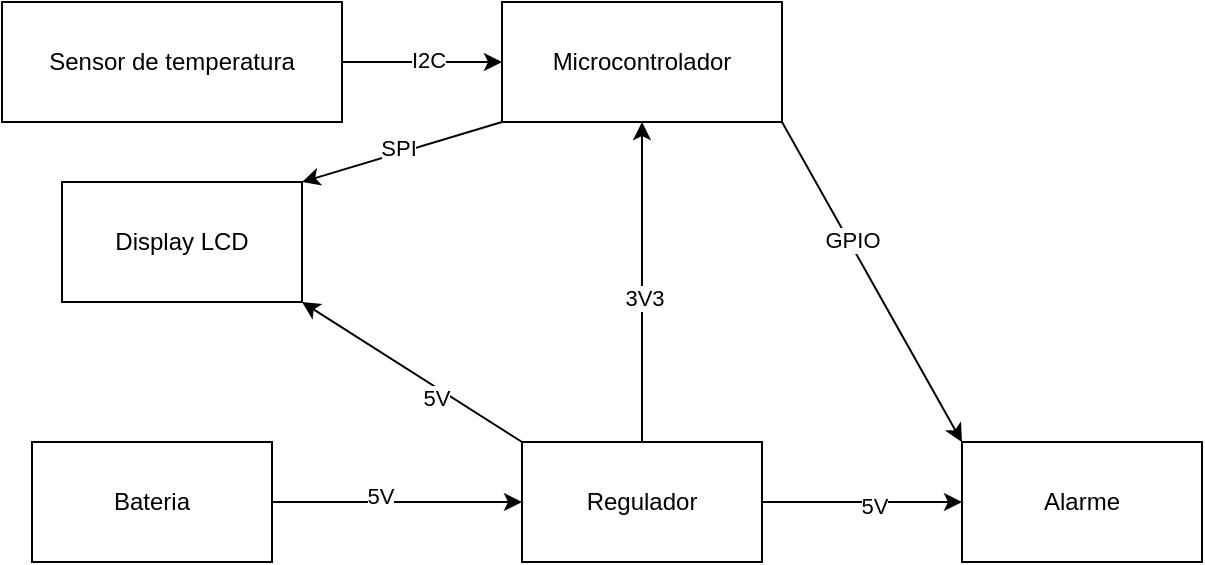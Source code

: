 <mxfile version="28.2.0">
  <diagram name="Página-1" id="lkKHQCnJsCfu2v424Chl">
    <mxGraphModel dx="1426" dy="793" grid="1" gridSize="10" guides="1" tooltips="1" connect="1" arrows="1" fold="1" page="1" pageScale="1" pageWidth="827" pageHeight="1169" math="0" shadow="0">
      <root>
        <mxCell id="0" />
        <mxCell id="1" parent="0" />
        <mxCell id="O-o23BeJKsatneBpu5Nt-12" value="" style="edgeStyle=orthogonalEdgeStyle;rounded=0;orthogonalLoop=1;jettySize=auto;html=1;" edge="1" parent="1" source="O-o23BeJKsatneBpu5Nt-1" target="O-o23BeJKsatneBpu5Nt-2">
          <mxGeometry relative="1" as="geometry" />
        </mxCell>
        <mxCell id="O-o23BeJKsatneBpu5Nt-16" value="I2C" style="edgeLabel;html=1;align=center;verticalAlign=middle;resizable=0;points=[];" vertex="1" connectable="0" parent="O-o23BeJKsatneBpu5Nt-12">
          <mxGeometry x="0.067" y="1" relative="1" as="geometry">
            <mxPoint as="offset" />
          </mxGeometry>
        </mxCell>
        <mxCell id="O-o23BeJKsatneBpu5Nt-1" value="Sensor de temperatura" style="rounded=0;whiteSpace=wrap;html=1;" vertex="1" parent="1">
          <mxGeometry x="110" y="150" width="170" height="60" as="geometry" />
        </mxCell>
        <mxCell id="O-o23BeJKsatneBpu5Nt-2" value="Microcontrolador" style="rounded=0;whiteSpace=wrap;html=1;" vertex="1" parent="1">
          <mxGeometry x="360" y="150" width="140" height="60" as="geometry" />
        </mxCell>
        <mxCell id="O-o23BeJKsatneBpu5Nt-3" value="Display LCD" style="rounded=0;whiteSpace=wrap;html=1;" vertex="1" parent="1">
          <mxGeometry x="140" y="240" width="120" height="60" as="geometry" />
        </mxCell>
        <mxCell id="O-o23BeJKsatneBpu5Nt-4" value="Alarme" style="rounded=0;whiteSpace=wrap;html=1;" vertex="1" parent="1">
          <mxGeometry x="590" y="370" width="120" height="60" as="geometry" />
        </mxCell>
        <mxCell id="O-o23BeJKsatneBpu5Nt-5" value="Bateria" style="rounded=0;whiteSpace=wrap;html=1;" vertex="1" parent="1">
          <mxGeometry x="125" y="370" width="120" height="60" as="geometry" />
        </mxCell>
        <mxCell id="O-o23BeJKsatneBpu5Nt-6" value="" style="endArrow=classic;html=1;rounded=0;exitX=1;exitY=0.5;exitDx=0;exitDy=0;entryX=0;entryY=0.5;entryDx=0;entryDy=0;" edge="1" parent="1" source="O-o23BeJKsatneBpu5Nt-5" target="O-o23BeJKsatneBpu5Nt-8">
          <mxGeometry width="50" height="50" relative="1" as="geometry">
            <mxPoint x="390" y="430" as="sourcePoint" />
            <mxPoint x="440" y="380" as="targetPoint" />
          </mxGeometry>
        </mxCell>
        <mxCell id="O-o23BeJKsatneBpu5Nt-20" value="5V" style="edgeLabel;html=1;align=center;verticalAlign=middle;resizable=0;points=[];" vertex="1" connectable="0" parent="O-o23BeJKsatneBpu5Nt-6">
          <mxGeometry x="-0.136" y="3" relative="1" as="geometry">
            <mxPoint as="offset" />
          </mxGeometry>
        </mxCell>
        <mxCell id="O-o23BeJKsatneBpu5Nt-10" value="" style="edgeStyle=orthogonalEdgeStyle;rounded=0;orthogonalLoop=1;jettySize=auto;html=1;" edge="1" parent="1" source="O-o23BeJKsatneBpu5Nt-8" target="O-o23BeJKsatneBpu5Nt-4">
          <mxGeometry relative="1" as="geometry" />
        </mxCell>
        <mxCell id="O-o23BeJKsatneBpu5Nt-21" value="5V" style="edgeLabel;html=1;align=center;verticalAlign=middle;resizable=0;points=[];" vertex="1" connectable="0" parent="O-o23BeJKsatneBpu5Nt-10">
          <mxGeometry x="0.12" y="-2" relative="1" as="geometry">
            <mxPoint as="offset" />
          </mxGeometry>
        </mxCell>
        <mxCell id="O-o23BeJKsatneBpu5Nt-11" value="" style="edgeStyle=orthogonalEdgeStyle;rounded=0;orthogonalLoop=1;jettySize=auto;html=1;" edge="1" parent="1" source="O-o23BeJKsatneBpu5Nt-8" target="O-o23BeJKsatneBpu5Nt-2">
          <mxGeometry relative="1" as="geometry" />
        </mxCell>
        <mxCell id="O-o23BeJKsatneBpu5Nt-19" value="3V3" style="edgeLabel;html=1;align=center;verticalAlign=middle;resizable=0;points=[];" vertex="1" connectable="0" parent="O-o23BeJKsatneBpu5Nt-11">
          <mxGeometry x="-0.1" y="-1" relative="1" as="geometry">
            <mxPoint as="offset" />
          </mxGeometry>
        </mxCell>
        <mxCell id="O-o23BeJKsatneBpu5Nt-8" value="Regulador" style="rounded=0;whiteSpace=wrap;html=1;" vertex="1" parent="1">
          <mxGeometry x="370" y="370" width="120" height="60" as="geometry" />
        </mxCell>
        <mxCell id="O-o23BeJKsatneBpu5Nt-15" value="" style="endArrow=classic;html=1;rounded=0;exitX=1;exitY=1;exitDx=0;exitDy=0;entryX=0;entryY=0;entryDx=0;entryDy=0;" edge="1" parent="1" source="O-o23BeJKsatneBpu5Nt-2" target="O-o23BeJKsatneBpu5Nt-4">
          <mxGeometry width="50" height="50" relative="1" as="geometry">
            <mxPoint x="390" y="430" as="sourcePoint" />
            <mxPoint x="440" y="380" as="targetPoint" />
          </mxGeometry>
        </mxCell>
        <mxCell id="O-o23BeJKsatneBpu5Nt-17" value="GPIO" style="edgeLabel;html=1;align=center;verticalAlign=middle;resizable=0;points=[];" vertex="1" connectable="0" parent="O-o23BeJKsatneBpu5Nt-15">
          <mxGeometry x="-0.254" y="1" relative="1" as="geometry">
            <mxPoint as="offset" />
          </mxGeometry>
        </mxCell>
        <mxCell id="O-o23BeJKsatneBpu5Nt-23" value="" style="endArrow=classic;html=1;rounded=0;exitX=0;exitY=1;exitDx=0;exitDy=0;entryX=1;entryY=0;entryDx=0;entryDy=0;" edge="1" parent="1" source="O-o23BeJKsatneBpu5Nt-2" target="O-o23BeJKsatneBpu5Nt-3">
          <mxGeometry width="50" height="50" relative="1" as="geometry">
            <mxPoint x="390" y="430" as="sourcePoint" />
            <mxPoint x="440" y="380" as="targetPoint" />
          </mxGeometry>
        </mxCell>
        <mxCell id="O-o23BeJKsatneBpu5Nt-24" value="SPI" style="edgeLabel;html=1;align=center;verticalAlign=middle;resizable=0;points=[];" vertex="1" connectable="0" parent="O-o23BeJKsatneBpu5Nt-23">
          <mxGeometry x="0.026" y="-3" relative="1" as="geometry">
            <mxPoint as="offset" />
          </mxGeometry>
        </mxCell>
        <mxCell id="O-o23BeJKsatneBpu5Nt-25" value="" style="endArrow=classic;html=1;rounded=0;exitX=0;exitY=0;exitDx=0;exitDy=0;entryX=1;entryY=1;entryDx=0;entryDy=0;" edge="1" parent="1" source="O-o23BeJKsatneBpu5Nt-8" target="O-o23BeJKsatneBpu5Nt-3">
          <mxGeometry width="50" height="50" relative="1" as="geometry">
            <mxPoint x="390" y="430" as="sourcePoint" />
            <mxPoint x="440" y="380" as="targetPoint" />
          </mxGeometry>
        </mxCell>
        <mxCell id="O-o23BeJKsatneBpu5Nt-26" value="5V" style="edgeLabel;html=1;align=center;verticalAlign=middle;resizable=0;points=[];" vertex="1" connectable="0" parent="O-o23BeJKsatneBpu5Nt-25">
          <mxGeometry x="-0.254" y="4" relative="1" as="geometry">
            <mxPoint as="offset" />
          </mxGeometry>
        </mxCell>
      </root>
    </mxGraphModel>
  </diagram>
</mxfile>
